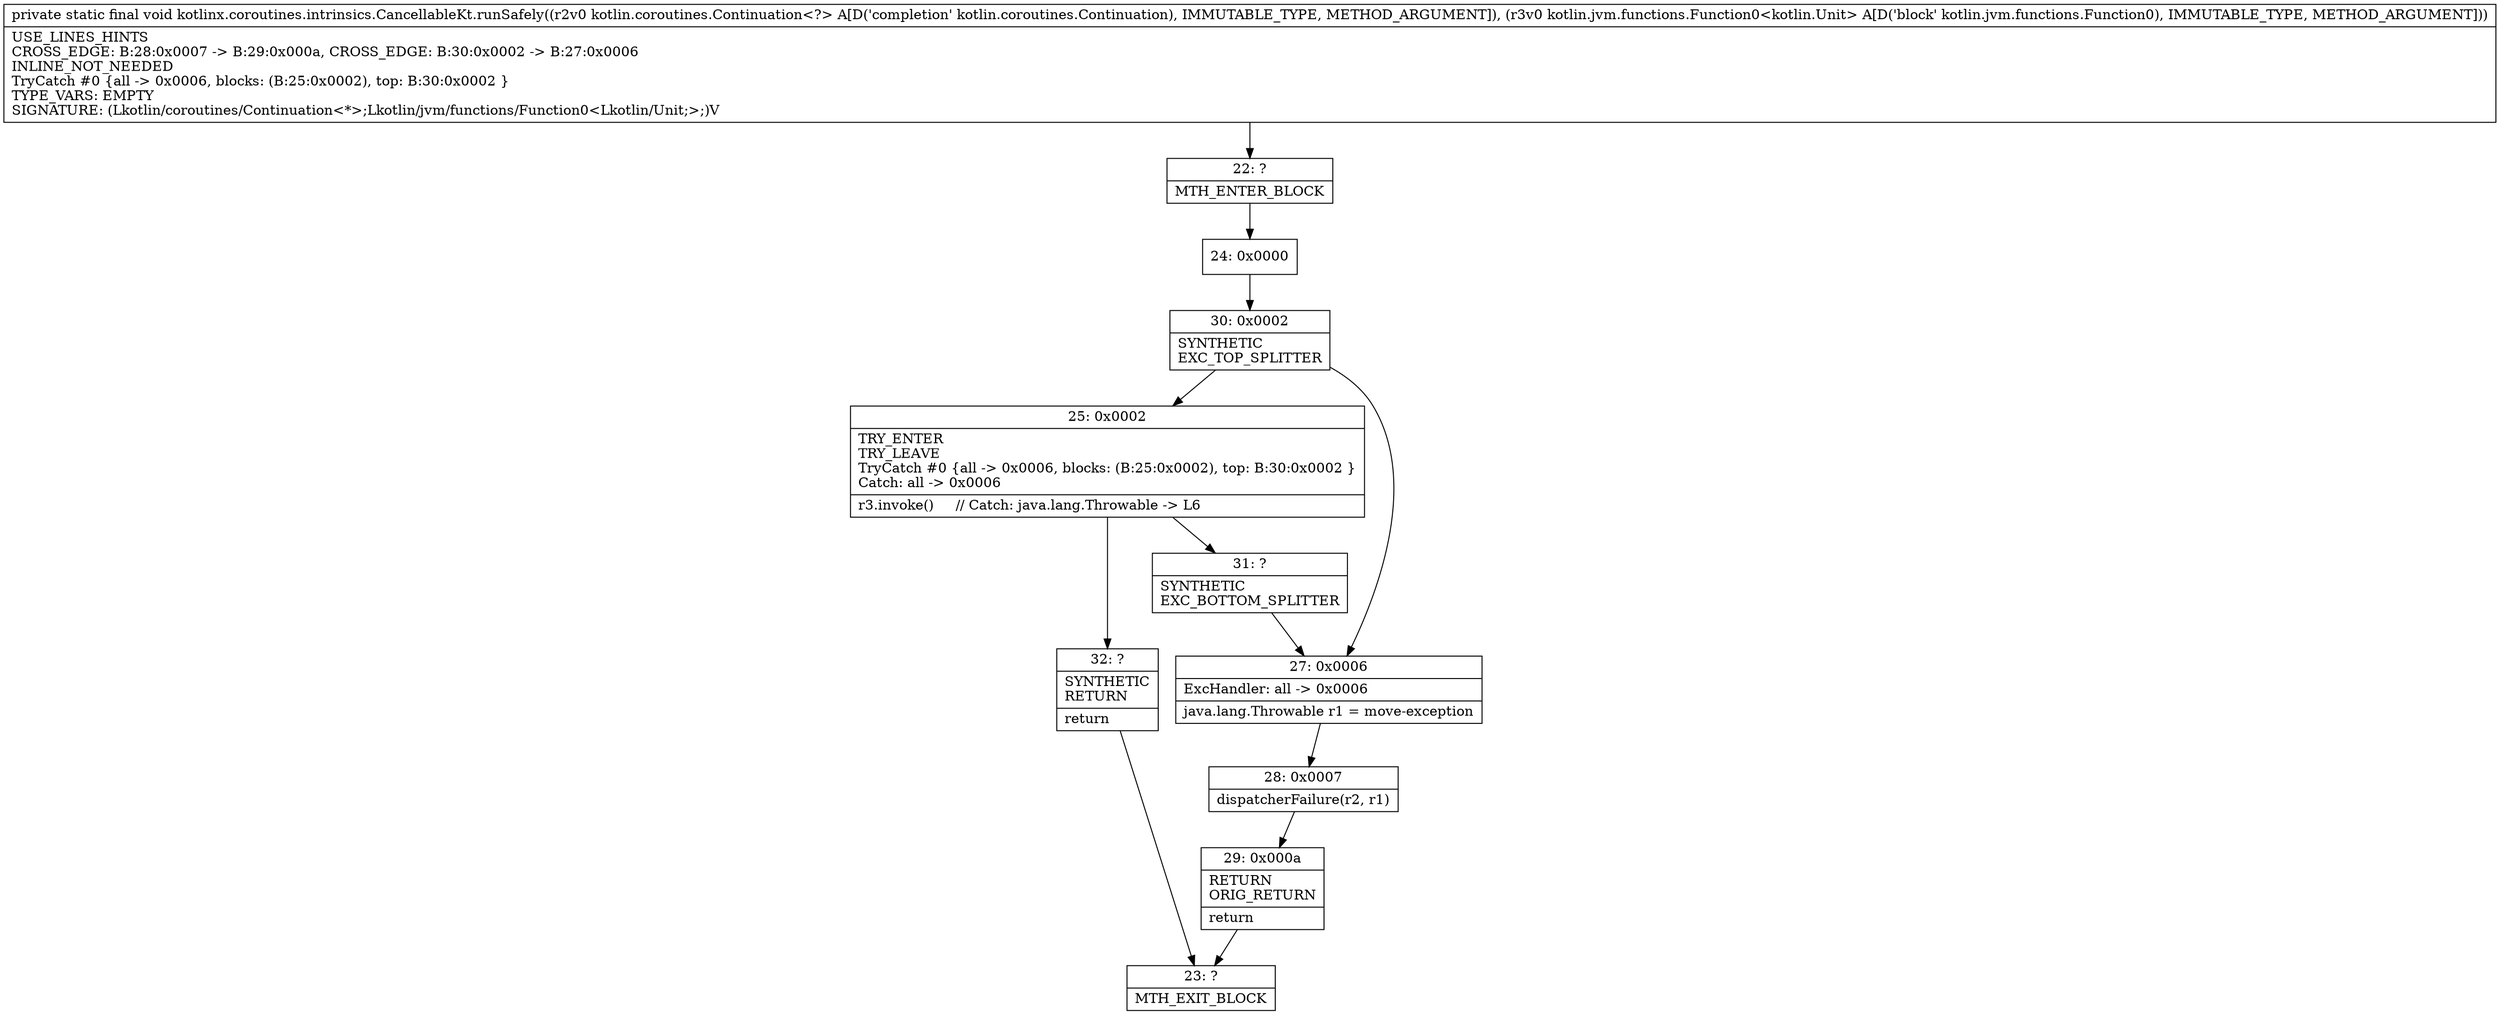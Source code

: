 digraph "CFG forkotlinx.coroutines.intrinsics.CancellableKt.runSafely(Lkotlin\/coroutines\/Continuation;Lkotlin\/jvm\/functions\/Function0;)V" {
Node_22 [shape=record,label="{22\:\ ?|MTH_ENTER_BLOCK\l}"];
Node_24 [shape=record,label="{24\:\ 0x0000}"];
Node_30 [shape=record,label="{30\:\ 0x0002|SYNTHETIC\lEXC_TOP_SPLITTER\l}"];
Node_25 [shape=record,label="{25\:\ 0x0002|TRY_ENTER\lTRY_LEAVE\lTryCatch #0 \{all \-\> 0x0006, blocks: (B:25:0x0002), top: B:30:0x0002 \}\lCatch: all \-\> 0x0006\l|r3.invoke()     \/\/ Catch: java.lang.Throwable \-\> L6\l}"];
Node_31 [shape=record,label="{31\:\ ?|SYNTHETIC\lEXC_BOTTOM_SPLITTER\l}"];
Node_32 [shape=record,label="{32\:\ ?|SYNTHETIC\lRETURN\l|return\l}"];
Node_23 [shape=record,label="{23\:\ ?|MTH_EXIT_BLOCK\l}"];
Node_27 [shape=record,label="{27\:\ 0x0006|ExcHandler: all \-\> 0x0006\l|java.lang.Throwable r1 = move\-exception\l}"];
Node_28 [shape=record,label="{28\:\ 0x0007|dispatcherFailure(r2, r1)\l}"];
Node_29 [shape=record,label="{29\:\ 0x000a|RETURN\lORIG_RETURN\l|return\l}"];
MethodNode[shape=record,label="{private static final void kotlinx.coroutines.intrinsics.CancellableKt.runSafely((r2v0 kotlin.coroutines.Continuation\<?\> A[D('completion' kotlin.coroutines.Continuation), IMMUTABLE_TYPE, METHOD_ARGUMENT]), (r3v0 kotlin.jvm.functions.Function0\<kotlin.Unit\> A[D('block' kotlin.jvm.functions.Function0), IMMUTABLE_TYPE, METHOD_ARGUMENT]))  | USE_LINES_HINTS\lCROSS_EDGE: B:28:0x0007 \-\> B:29:0x000a, CROSS_EDGE: B:30:0x0002 \-\> B:27:0x0006\lINLINE_NOT_NEEDED\lTryCatch #0 \{all \-\> 0x0006, blocks: (B:25:0x0002), top: B:30:0x0002 \}\lTYPE_VARS: EMPTY\lSIGNATURE: (Lkotlin\/coroutines\/Continuation\<*\>;Lkotlin\/jvm\/functions\/Function0\<Lkotlin\/Unit;\>;)V\l}"];
MethodNode -> Node_22;Node_22 -> Node_24;
Node_24 -> Node_30;
Node_30 -> Node_25;
Node_30 -> Node_27;
Node_25 -> Node_31;
Node_25 -> Node_32;
Node_31 -> Node_27;
Node_32 -> Node_23;
Node_27 -> Node_28;
Node_28 -> Node_29;
Node_29 -> Node_23;
}

